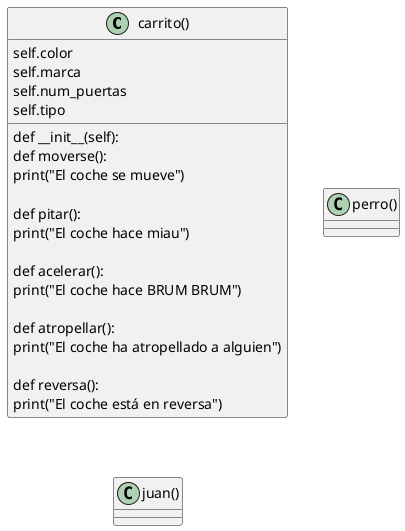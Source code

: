 @startuml first

class carrito(){
    def __init__(self):
        self.color
        self.marca
        self.num_puertas
        self.tipo
    
    def moverse():
        print("El coche se mueve")
    
    def pitar():
        print("El coche hace miau")

    def acelerar():
        print("El coche hace BRUM BRUM")
    
    def atropellar():
        print("El coche ha atropellado a alguien")
    
    def reversa():
        print("El coche está en reversa")
}

class perro(){

}

class juan(){
    
}

@enduml